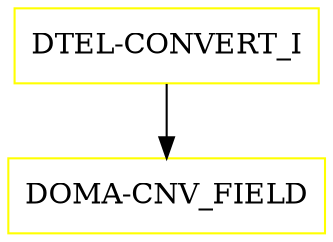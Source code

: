 digraph G {
  "DTEL-CONVERT_I" [shape=box,color=yellow];
  "DOMA-CNV_FIELD" [shape=box,color=yellow,URL="./DOMA_CNV_FIELD.html"];
  "DTEL-CONVERT_I" -> "DOMA-CNV_FIELD";
}
